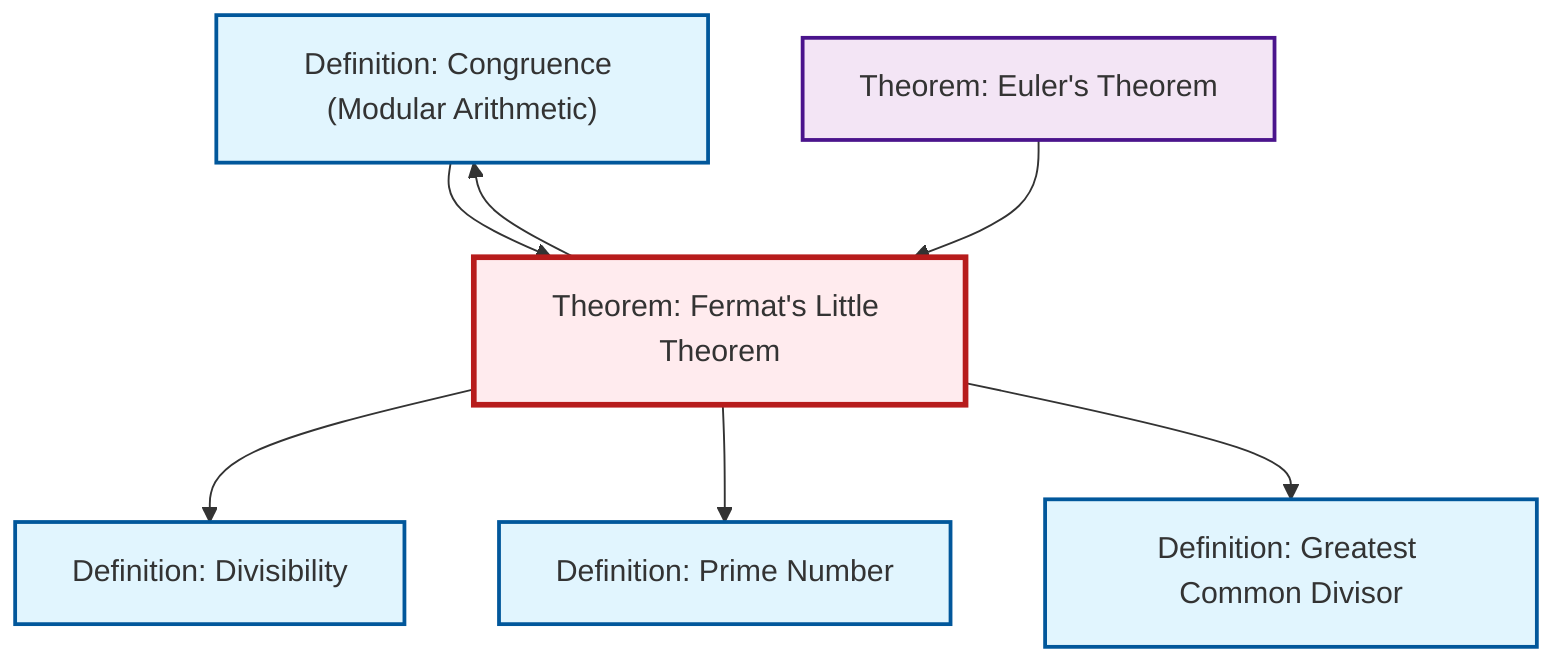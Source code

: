 graph TD
    classDef definition fill:#e1f5fe,stroke:#01579b,stroke-width:2px
    classDef theorem fill:#f3e5f5,stroke:#4a148c,stroke-width:2px
    classDef axiom fill:#fff3e0,stroke:#e65100,stroke-width:2px
    classDef example fill:#e8f5e9,stroke:#1b5e20,stroke-width:2px
    classDef current fill:#ffebee,stroke:#b71c1c,stroke-width:3px
    def-gcd["Definition: Greatest Common Divisor"]:::definition
    def-congruence["Definition: Congruence (Modular Arithmetic)"]:::definition
    thm-euler["Theorem: Euler's Theorem"]:::theorem
    def-divisibility["Definition: Divisibility"]:::definition
    thm-fermat-little["Theorem: Fermat's Little Theorem"]:::theorem
    def-prime["Definition: Prime Number"]:::definition
    thm-fermat-little --> def-divisibility
    thm-fermat-little --> def-prime
    thm-fermat-little --> def-gcd
    def-congruence --> thm-fermat-little
    thm-euler --> thm-fermat-little
    thm-fermat-little --> def-congruence
    class thm-fermat-little current